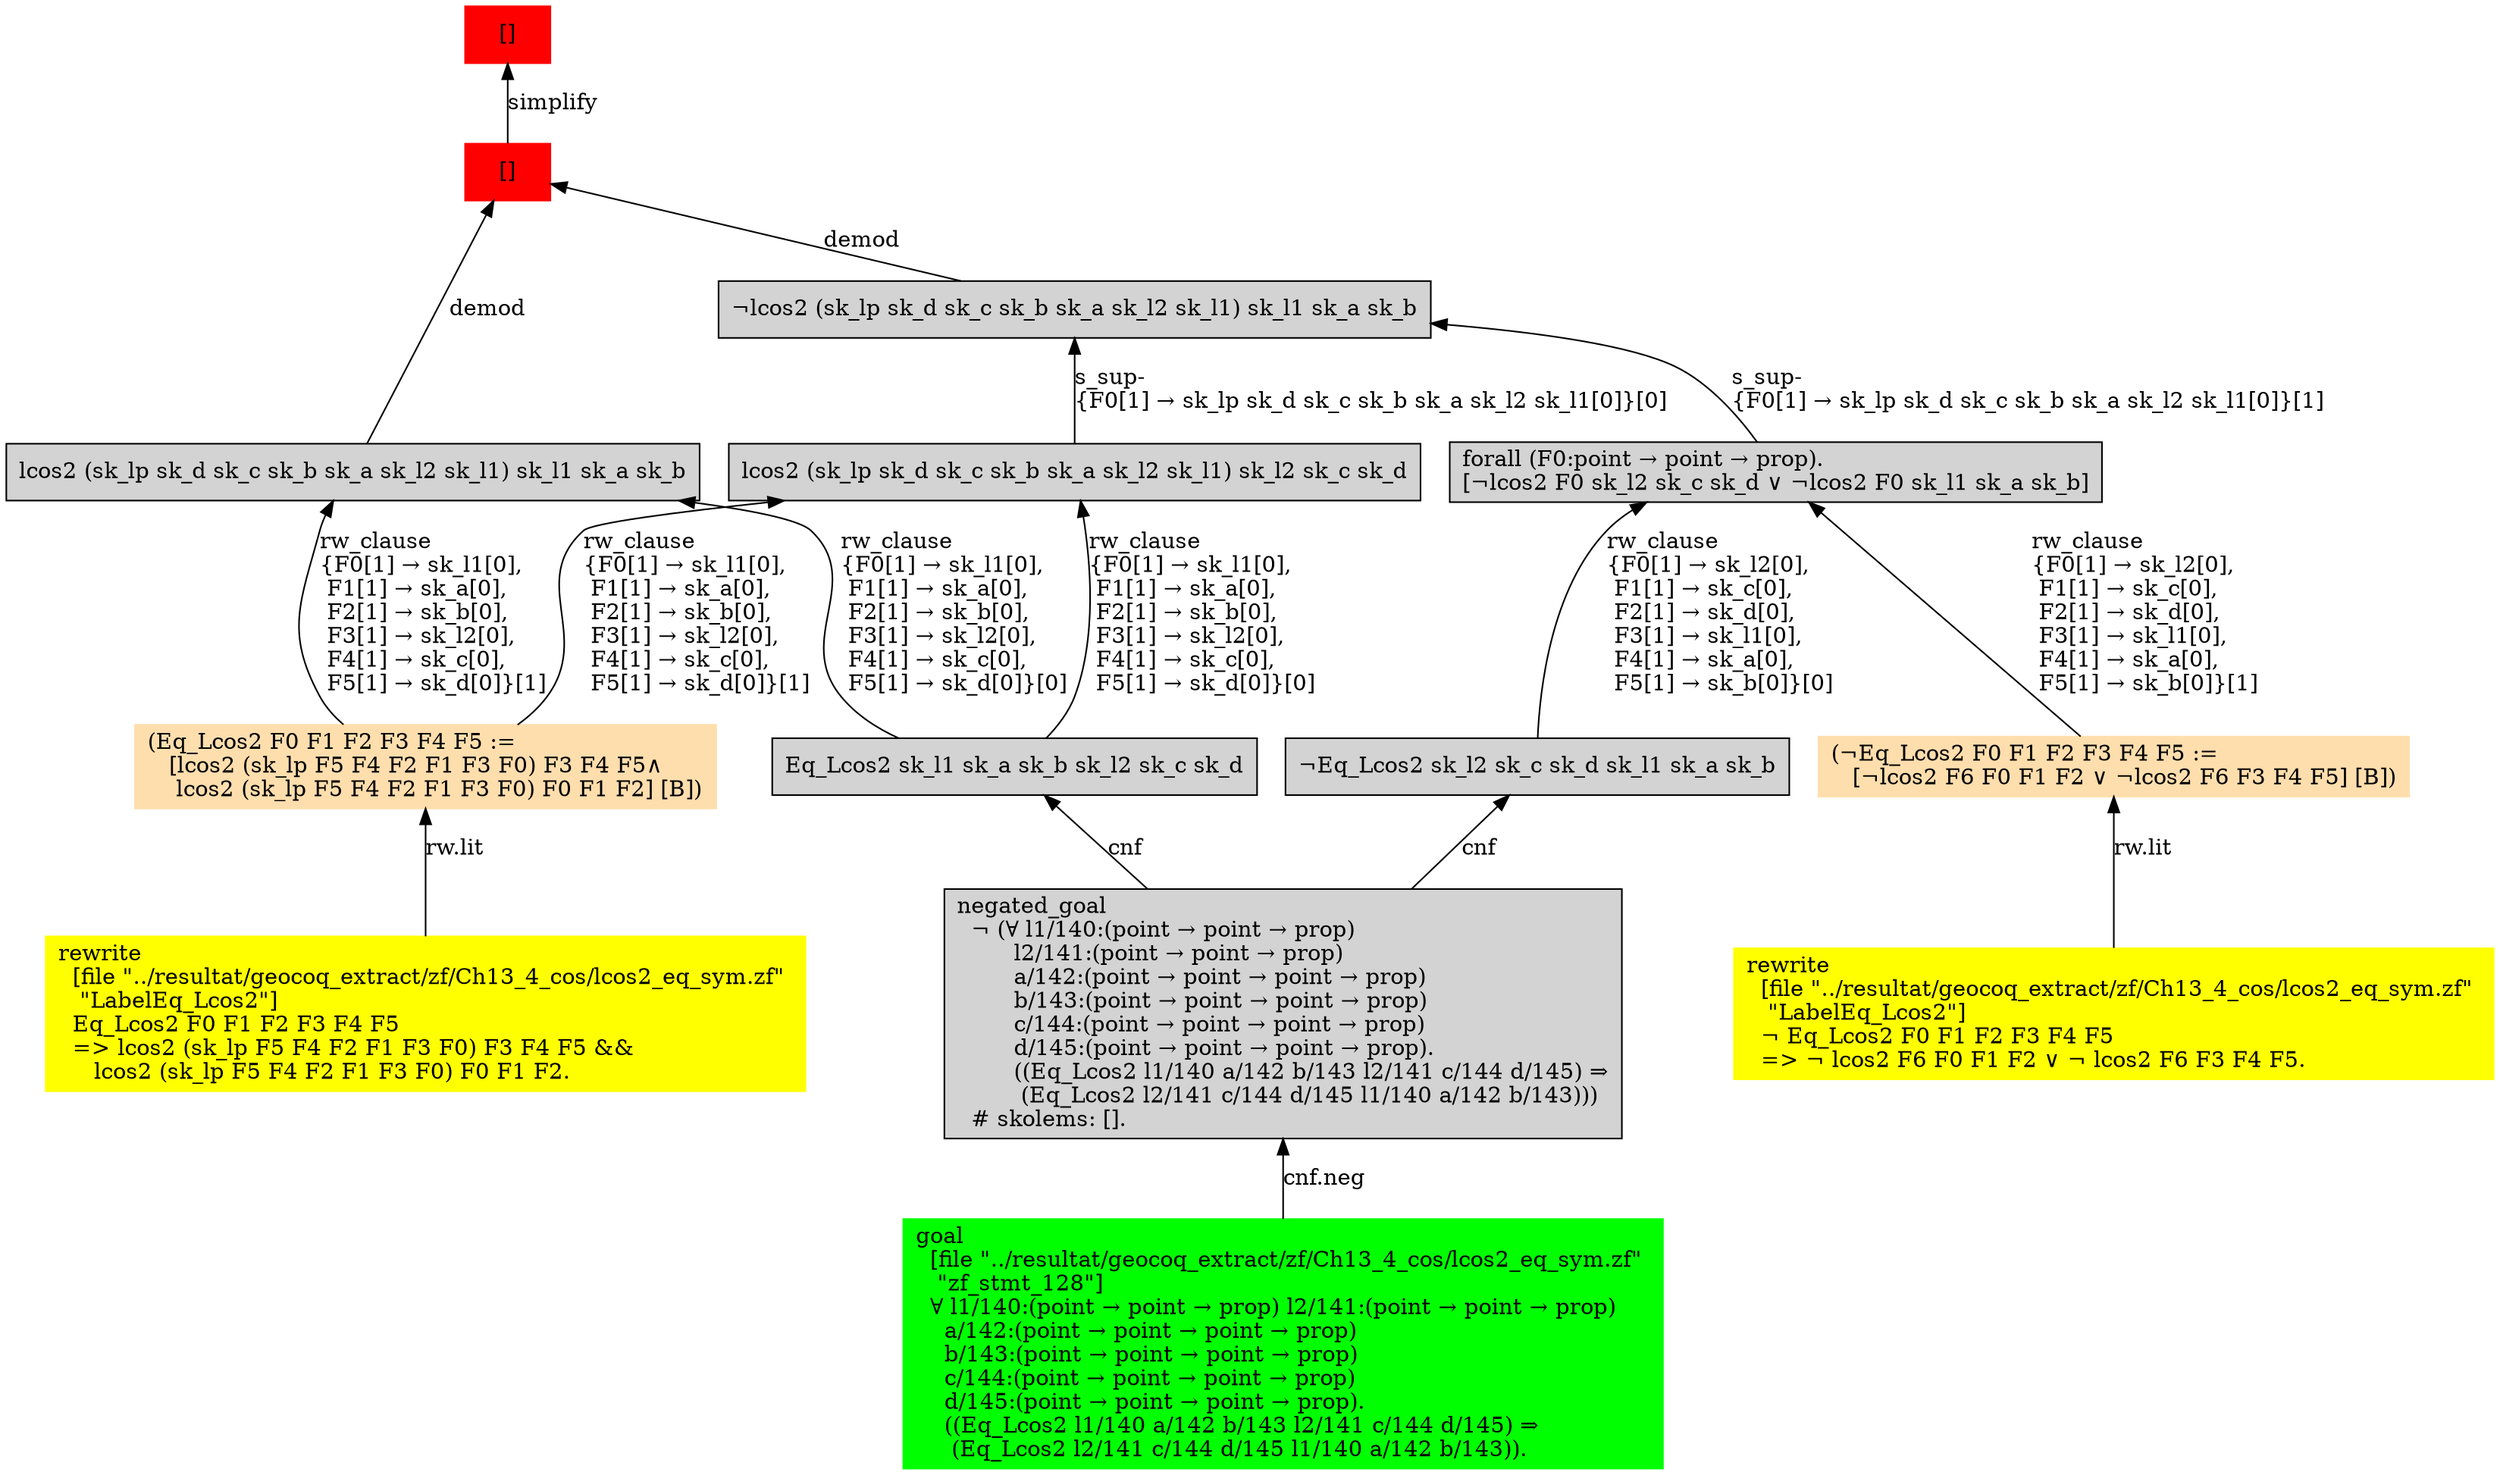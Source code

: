 digraph "unsat_graph" {
  vertex_0 [color=red, label="[]", shape=box, style=filled];
  vertex_0 -> vertex_1 [label="simplify", dir="back"];
  vertex_1 [color=red, label="[]", shape=box, style=filled];
  vertex_1 -> vertex_2 [label="demod", dir="back"];
  vertex_2 [shape=box, label="lcos2 (sk_lp sk_d sk_c sk_b sk_a sk_l2 sk_l1) sk_l1 sk_a sk_b\l", style=filled];
  vertex_2 -> vertex_3 [label="rw_clause\l\{F0[1] → sk_l1[0], \l F1[1] → sk_a[0], \l F2[1] → sk_b[0], \l F3[1] → sk_l2[0], \l F4[1] → sk_c[0], \l F5[1] → sk_d[0]\}[1]\l", dir="back"];
  vertex_3 [color=navajowhite, shape=box, label="(Eq_Lcos2 F0 F1 F2 F3 F4 F5 :=\l   [lcos2 (sk_lp F5 F4 F2 F1 F3 F0) F3 F4 F5∧\l    lcos2 (sk_lp F5 F4 F2 F1 F3 F0) F0 F1 F2] [B])\l", style=filled];
  vertex_3 -> vertex_4 [label="rw.lit", dir="back"];
  vertex_4 [color=yellow, shape=box, label="rewrite\l  [file \"../resultat/geocoq_extract/zf/Ch13_4_cos/lcos2_eq_sym.zf\" \l   \"LabelEq_Lcos2\"]\l  Eq_Lcos2 F0 F1 F2 F3 F4 F5\l  =\> lcos2 (sk_lp F5 F4 F2 F1 F3 F0) F3 F4 F5 && \l     lcos2 (sk_lp F5 F4 F2 F1 F3 F0) F0 F1 F2.\l", style=filled];
  vertex_2 -> vertex_5 [label="rw_clause\l\{F0[1] → sk_l1[0], \l F1[1] → sk_a[0], \l F2[1] → sk_b[0], \l F3[1] → sk_l2[0], \l F4[1] → sk_c[0], \l F5[1] → sk_d[0]\}[0]\l", dir="back"];
  vertex_5 [shape=box, label="Eq_Lcos2 sk_l1 sk_a sk_b sk_l2 sk_c sk_d\l", style=filled];
  vertex_5 -> vertex_6 [label="cnf", dir="back"];
  vertex_6 [shape=box, label="negated_goal\l  ¬ (∀ l1/140:(point → point → prop) \l        l2/141:(point → point → prop) \l        a/142:(point → point → point → prop) \l        b/143:(point → point → point → prop) \l        c/144:(point → point → point → prop) \l        d/145:(point → point → point → prop).\l        ((Eq_Lcos2 l1/140 a/142 b/143 l2/141 c/144 d/145) ⇒\l         (Eq_Lcos2 l2/141 c/144 d/145 l1/140 a/142 b/143)))\l  # skolems: [].\l", style=filled];
  vertex_6 -> vertex_7 [label="cnf.neg", dir="back"];
  vertex_7 [color=green, shape=box, label="goal\l  [file \"../resultat/geocoq_extract/zf/Ch13_4_cos/lcos2_eq_sym.zf\" \l   \"zf_stmt_128\"]\l  ∀ l1/140:(point → point → prop) l2/141:(point → point → prop) \l    a/142:(point → point → point → prop) \l    b/143:(point → point → point → prop) \l    c/144:(point → point → point → prop) \l    d/145:(point → point → point → prop).\l    ((Eq_Lcos2 l1/140 a/142 b/143 l2/141 c/144 d/145) ⇒\l     (Eq_Lcos2 l2/141 c/144 d/145 l1/140 a/142 b/143)).\l", style=filled];
  vertex_1 -> vertex_8 [label="demod", dir="back"];
  vertex_8 [shape=box, label="¬lcos2 (sk_lp sk_d sk_c sk_b sk_a sk_l2 sk_l1) sk_l1 sk_a sk_b\l", style=filled];
  vertex_8 -> vertex_9 [label="s_sup-\l\{F0[1] → sk_lp sk_d sk_c sk_b sk_a sk_l2 sk_l1[0]\}[1]\l", dir="back"];
  vertex_9 [shape=box, label="forall (F0:point → point → prop).\l[¬lcos2 F0 sk_l2 sk_c sk_d ∨ ¬lcos2 F0 sk_l1 sk_a sk_b]\l", style=filled];
  vertex_9 -> vertex_10 [label="rw_clause\l\{F0[1] → sk_l2[0], \l F1[1] → sk_c[0], \l F2[1] → sk_d[0], \l F3[1] → sk_l1[0], \l F4[1] → sk_a[0], \l F5[1] → sk_b[0]\}[1]\l", dir="back"];
  vertex_10 [color=navajowhite, shape=box, label="(¬Eq_Lcos2 F0 F1 F2 F3 F4 F5 :=\l   [¬lcos2 F6 F0 F1 F2 ∨ ¬lcos2 F6 F3 F4 F5] [B])\l", style=filled];
  vertex_10 -> vertex_11 [label="rw.lit", dir="back"];
  vertex_11 [color=yellow, shape=box, label="rewrite\l  [file \"../resultat/geocoq_extract/zf/Ch13_4_cos/lcos2_eq_sym.zf\" \l   \"LabelEq_Lcos2\"]\l  ¬ Eq_Lcos2 F0 F1 F2 F3 F4 F5\l  =\> ¬ lcos2 F6 F0 F1 F2 ∨ ¬ lcos2 F6 F3 F4 F5.\l", style=filled];
  vertex_9 -> vertex_12 [label="rw_clause\l\{F0[1] → sk_l2[0], \l F1[1] → sk_c[0], \l F2[1] → sk_d[0], \l F3[1] → sk_l1[0], \l F4[1] → sk_a[0], \l F5[1] → sk_b[0]\}[0]\l", dir="back"];
  vertex_12 [shape=box, label="¬Eq_Lcos2 sk_l2 sk_c sk_d sk_l1 sk_a sk_b\l", style=filled];
  vertex_12 -> vertex_6 [label="cnf", dir="back"];
  vertex_8 -> vertex_13 [label="s_sup-\l\{F0[1] → sk_lp sk_d sk_c sk_b sk_a sk_l2 sk_l1[0]\}[0]\l", dir="back"];
  vertex_13 [shape=box, label="lcos2 (sk_lp sk_d sk_c sk_b sk_a sk_l2 sk_l1) sk_l2 sk_c sk_d\l", style=filled];
  vertex_13 -> vertex_3 [label="rw_clause\l\{F0[1] → sk_l1[0], \l F1[1] → sk_a[0], \l F2[1] → sk_b[0], \l F3[1] → sk_l2[0], \l F4[1] → sk_c[0], \l F5[1] → sk_d[0]\}[1]\l", dir="back"];
  vertex_13 -> vertex_5 [label="rw_clause\l\{F0[1] → sk_l1[0], \l F1[1] → sk_a[0], \l F2[1] → sk_b[0], \l F3[1] → sk_l2[0], \l F4[1] → sk_c[0], \l F5[1] → sk_d[0]\}[0]\l", dir="back"];
  }


